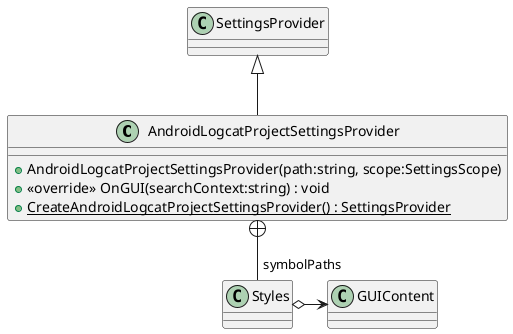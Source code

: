 @startuml
class AndroidLogcatProjectSettingsProvider {
    + AndroidLogcatProjectSettingsProvider(path:string, scope:SettingsScope)
    + <<override>> OnGUI(searchContext:string) : void
    + {static} CreateAndroidLogcatProjectSettingsProvider() : SettingsProvider
}
class Styles {
}
SettingsProvider <|-- AndroidLogcatProjectSettingsProvider
AndroidLogcatProjectSettingsProvider +-- Styles
Styles o-> "symbolPaths" GUIContent
@enduml
